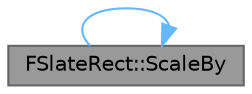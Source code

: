 digraph "FSlateRect::ScaleBy"
{
 // INTERACTIVE_SVG=YES
 // LATEX_PDF_SIZE
  bgcolor="transparent";
  edge [fontname=Helvetica,fontsize=10,labelfontname=Helvetica,labelfontsize=10];
  node [fontname=Helvetica,fontsize=10,shape=box,height=0.2,width=0.4];
  rankdir="RL";
  Node1 [id="Node000001",label="FSlateRect::ScaleBy",height=0.2,width=0.4,color="gray40", fillcolor="grey60", style="filled", fontcolor="black",tooltip="Return a rectangle that is scaled by the amount specified."];
  Node1 -> Node1 [id="edge1_Node000001_Node000001",dir="back",color="steelblue1",style="solid",tooltip=" "];
}
